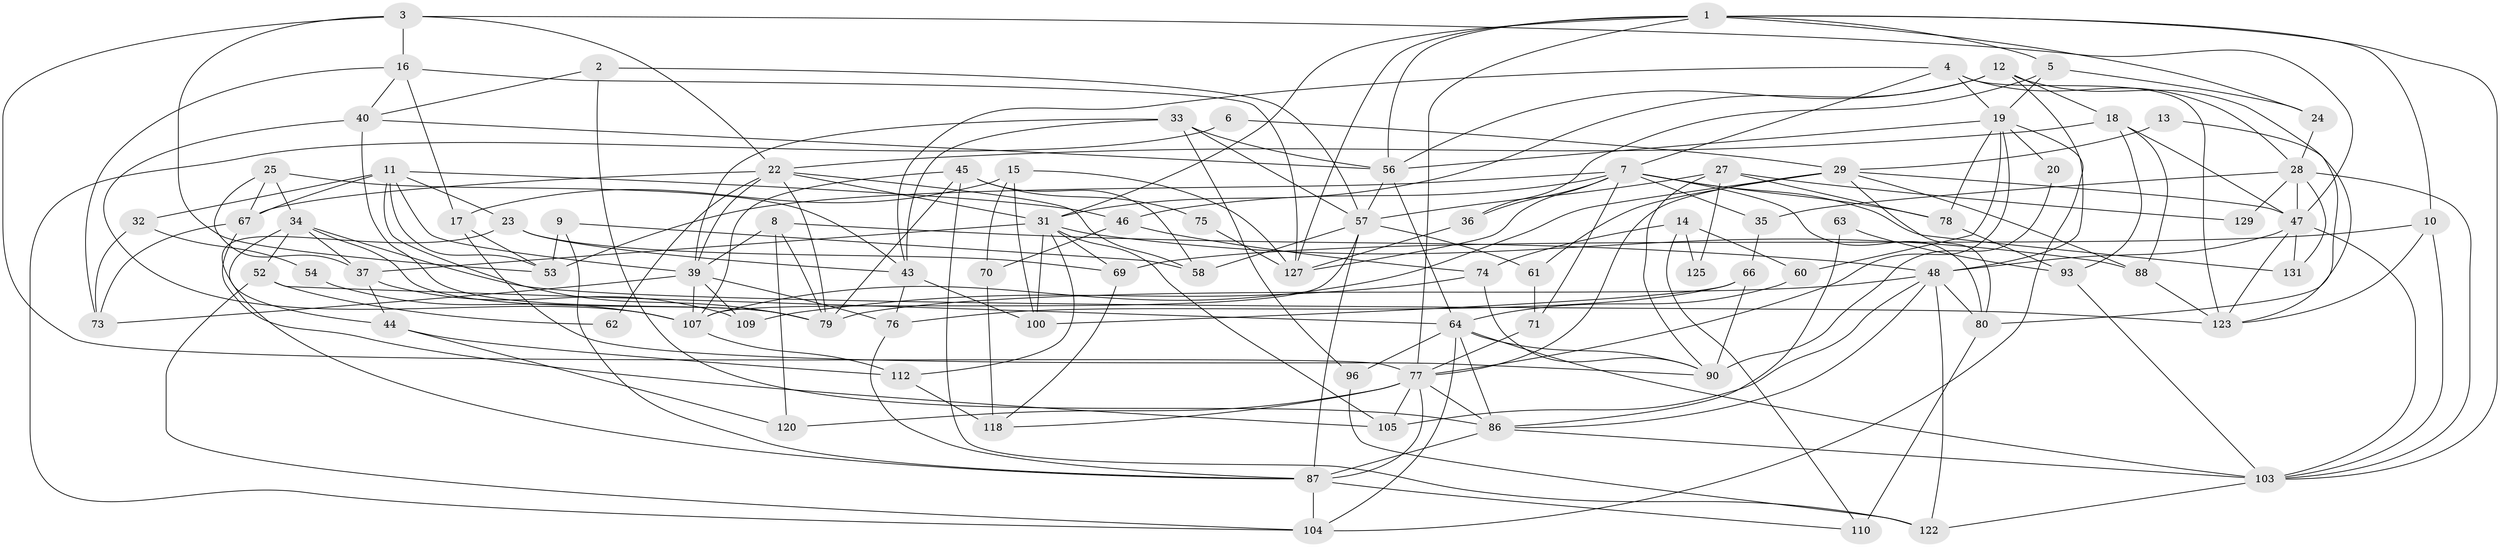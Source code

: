 // original degree distribution, {6: 0.09923664122137404, 3: 0.26717557251908397, 2: 0.1297709923664122, 5: 0.19083969465648856, 4: 0.2748091603053435, 8: 0.022900763358778626, 7: 0.015267175572519083}
// Generated by graph-tools (version 1.1) at 2025/41/03/06/25 10:41:59]
// undirected, 88 vertices, 211 edges
graph export_dot {
graph [start="1"]
  node [color=gray90,style=filled];
  1 [super="+94"];
  2;
  3 [super="+21"];
  4;
  5 [super="+50"];
  6;
  7 [super="+41"];
  8 [super="+26"];
  9;
  10;
  11 [super="+89"];
  12 [super="+101"];
  13;
  14 [super="+51"];
  15 [super="+108"];
  16 [super="+72"];
  17 [super="+126"];
  18 [super="+65"];
  19 [super="+102"];
  20;
  22 [super="+30"];
  23 [super="+95"];
  24;
  25 [super="+83"];
  27;
  28 [super="+98"];
  29 [super="+38"];
  31 [super="+115"];
  32;
  33 [super="+49"];
  34 [super="+42"];
  35 [super="+59"];
  36;
  37;
  39 [super="+68"];
  40 [super="+97"];
  43 [super="+117"];
  44;
  45 [super="+111"];
  46;
  47 [super="+55"];
  48 [super="+91"];
  52;
  53;
  54;
  56;
  57 [super="+106"];
  58;
  60;
  61 [super="+84"];
  62;
  63;
  64 [super="+116"];
  66 [super="+82"];
  67;
  69 [super="+99"];
  70;
  71;
  73;
  74;
  75;
  76;
  77 [super="+85"];
  78 [super="+92"];
  79 [super="+81"];
  80;
  86 [super="+113"];
  87 [super="+130"];
  88;
  90;
  93 [super="+114"];
  96;
  100;
  103 [super="+119"];
  104;
  105;
  107 [super="+121"];
  109;
  110;
  112;
  118 [super="+124"];
  120;
  122;
  123 [super="+128"];
  125;
  127;
  129;
  131;
  1 -- 10;
  1 -- 127;
  1 -- 31;
  1 -- 24;
  1 -- 56;
  1 -- 77;
  1 -- 103;
  1 -- 5;
  2 -- 86;
  2 -- 40;
  2 -- 57;
  3 -- 47;
  3 -- 16;
  3 -- 53;
  3 -- 22;
  3 -- 77;
  4 -- 7;
  4 -- 43;
  4 -- 123;
  4 -- 28;
  4 -- 19;
  5 -- 24;
  5 -- 19;
  5 -- 36;
  6 -- 29;
  6 -- 104;
  7 -- 53;
  7 -- 46;
  7 -- 131;
  7 -- 36;
  7 -- 71;
  7 -- 78;
  7 -- 80;
  7 -- 127;
  7 -- 35;
  8 -- 120 [weight=2];
  8 -- 48;
  8 -- 39;
  8 -- 79;
  9 -- 53;
  9 -- 58;
  9 -- 87;
  10 -- 103;
  10 -- 69;
  10 -- 123;
  11 -- 67;
  11 -- 79;
  11 -- 39;
  11 -- 46;
  11 -- 53;
  11 -- 32;
  11 -- 23;
  12 -- 31;
  12 -- 56;
  12 -- 80;
  12 -- 48;
  12 -- 18;
  13 -- 123;
  13 -- 29;
  14 -- 60;
  14 -- 110;
  14 -- 125;
  14 -- 74;
  15 -- 127;
  15 -- 100;
  15 -- 17;
  15 -- 70;
  16 -- 127;
  16 -- 73;
  16 -- 40;
  16 -- 17;
  17 -- 53;
  17 -- 90;
  18 -- 47;
  18 -- 88;
  18 -- 93;
  18 -- 22;
  19 -- 104;
  19 -- 56;
  19 -- 20;
  19 -- 78;
  19 -- 60;
  19 -- 77;
  20 -- 90;
  22 -- 58;
  22 -- 31;
  22 -- 62;
  22 -- 79;
  22 -- 67;
  22 -- 39;
  23 -- 43 [weight=2];
  23 -- 69;
  23 -- 87;
  24 -- 28;
  25 -- 37;
  25 -- 43;
  25 -- 67;
  25 -- 34;
  27 -- 90;
  27 -- 125;
  27 -- 129;
  27 -- 57;
  27 -- 78;
  28 -- 47;
  28 -- 35;
  28 -- 129;
  28 -- 131;
  28 -- 103;
  29 -- 80;
  29 -- 88;
  29 -- 107;
  29 -- 77;
  29 -- 47;
  29 -- 61;
  31 -- 37;
  31 -- 88;
  31 -- 100;
  31 -- 112;
  31 -- 105;
  31 -- 69;
  32 -- 73;
  32 -- 54;
  33 -- 43;
  33 -- 57;
  33 -- 56;
  33 -- 96;
  33 -- 39;
  34 -- 44;
  34 -- 52;
  34 -- 37;
  34 -- 123;
  34 -- 79;
  35 -- 66;
  36 -- 127;
  37 -- 44;
  37 -- 109;
  39 -- 73;
  39 -- 76;
  39 -- 109;
  39 -- 107;
  40 -- 56;
  40 -- 107 [weight=2];
  40 -- 79;
  43 -- 76;
  43 -- 100;
  44 -- 112;
  44 -- 120;
  45 -- 58;
  45 -- 75;
  45 -- 122;
  45 -- 79;
  45 -- 107;
  46 -- 70;
  46 -- 74;
  47 -- 48;
  47 -- 131;
  47 -- 103;
  47 -- 123;
  48 -- 80;
  48 -- 86;
  48 -- 122;
  48 -- 105;
  48 -- 79;
  52 -- 104;
  52 -- 62;
  52 -- 64;
  54 -- 107;
  56 -- 57;
  56 -- 64;
  57 -- 58;
  57 -- 87;
  57 -- 107;
  57 -- 61;
  60 -- 64;
  61 -- 71;
  63 -- 93;
  63 -- 86;
  64 -- 96;
  64 -- 90;
  64 -- 86;
  64 -- 104;
  64 -- 103;
  66 -- 90;
  66 -- 100;
  66 -- 76;
  67 -- 73;
  67 -- 105;
  69 -- 118;
  70 -- 118;
  71 -- 77;
  74 -- 109;
  74 -- 90;
  75 -- 127;
  76 -- 87;
  77 -- 86;
  77 -- 120;
  77 -- 105;
  77 -- 87;
  77 -- 118;
  78 -- 93 [weight=3];
  80 -- 110;
  86 -- 87;
  86 -- 103;
  87 -- 104;
  87 -- 110;
  88 -- 123;
  93 -- 103;
  96 -- 122;
  103 -- 122;
  107 -- 112;
  112 -- 118;
}
